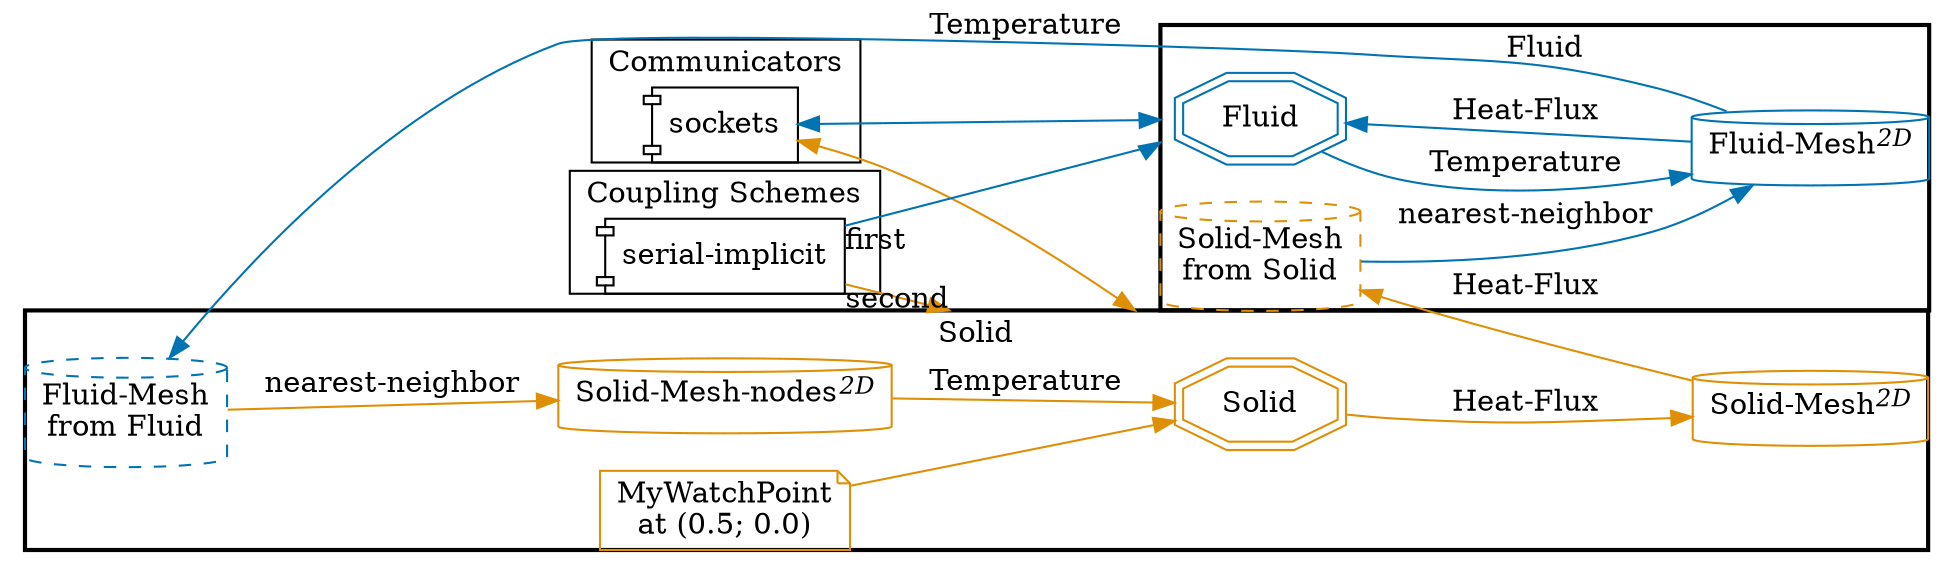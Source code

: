 digraph G {
compound=True;
layout=dot;
margin=0;
overlap=scale;
rankdir=LR;
splines=true;
subgraph cluster_m2n {
label="Communicators";
"m2n-Fluid-Solid" [label="sockets", shape=component];
}

subgraph cluster_cpl {
label="Coupling Schemes";
"cpl-Fluid-Solid" [label="serial-implicit", shape=component];
}

subgraph cluster_Fluid {
label="Fluid";
style=bold;
"Fluid" [color="#0173B2", shape=doubleoctagon];
"Fluid-Fluid-Mesh" [color="#0173B2", label=<Fluid-Mesh<SUP><I>2D</I></SUP>>, shape=cylinder];
"Fluid-Solid-Mesh" [color="#DE8F05", label="Solid-Mesh
from Solid", shape=cylinder, style=dashed];
"Fluid-Fluid-Mesh" -> "Fluid"  [color="#0173B2", label="Heat-Flux", tooltip=scalar];
"Fluid" -> "Fluid-Fluid-Mesh"  [color="#0173B2", label="Temperature", tooltip=scalar];
"Fluid-Solid-Mesh" -> "Fluid-Fluid-Mesh"  [color="#0173B2", label="nearest-neighbor"];
}

subgraph cluster_Solid {
label="Solid";
style=bold;
"Solid" [color="#DE8F05", shape=doubleoctagon];
"Solid-Solid-Mesh" [color="#DE8F05", label=<Solid-Mesh<SUP><I>2D</I></SUP>>, shape=cylinder];
"Solid-Solid-Mesh-nodes" [color="#DE8F05", label=<Solid-Mesh-nodes<SUP><I>2D</I></SUP>>, shape=cylinder];
"Solid-Fluid-Mesh" [color="#0173B2", label="Fluid-Mesh
from Fluid", shape=cylinder, style=dashed];
"Solid-Solid-Mesh-nodes" -> "Solid"  [color="#DE8F05", label="Temperature", tooltip=scalar];
"Solid" -> "Solid-Solid-Mesh"  [color="#DE8F05", label="Heat-Flux", tooltip=scalar];
"Solid-WP-MyWatchPoint" [color="#DE8F05", label="MyWatchPoint
at (0.5; 0.0)", shape=note];
"Solid-WP-MyWatchPoint" -> "Solid"  [color="#DE8F05"];
"Solid-Fluid-Mesh" -> "Solid-Solid-Mesh-nodes"  [color="#DE8F05", label="nearest-neighbor"];
}

"m2n-Fluid-Solid" -> "Fluid"  [color="#0173B2", dir=both, lhead=cluster_Fluid];
"m2n-Fluid-Solid" -> "Solid"  [color="#DE8F05", dir=both, lhead=cluster_Solid];
"cpl-Fluid-Solid" -> "Fluid"  [color="#0173B2", lhead=cluster_Fluid, taillabel="first"];
"cpl-Fluid-Solid" -> "Solid"  [color="#DE8F05", lhead=cluster_Solid, taillabel="second"];
"Fluid-Fluid-Mesh" -> "Solid-Fluid-Mesh"  [color="#0173B2", label="Temperature", style="", tooltip=scalar];
"Solid-Solid-Mesh" -> "Fluid-Solid-Mesh"  [color="#DE8F05", label="Heat-Flux", style="", tooltip=scalar];
}
